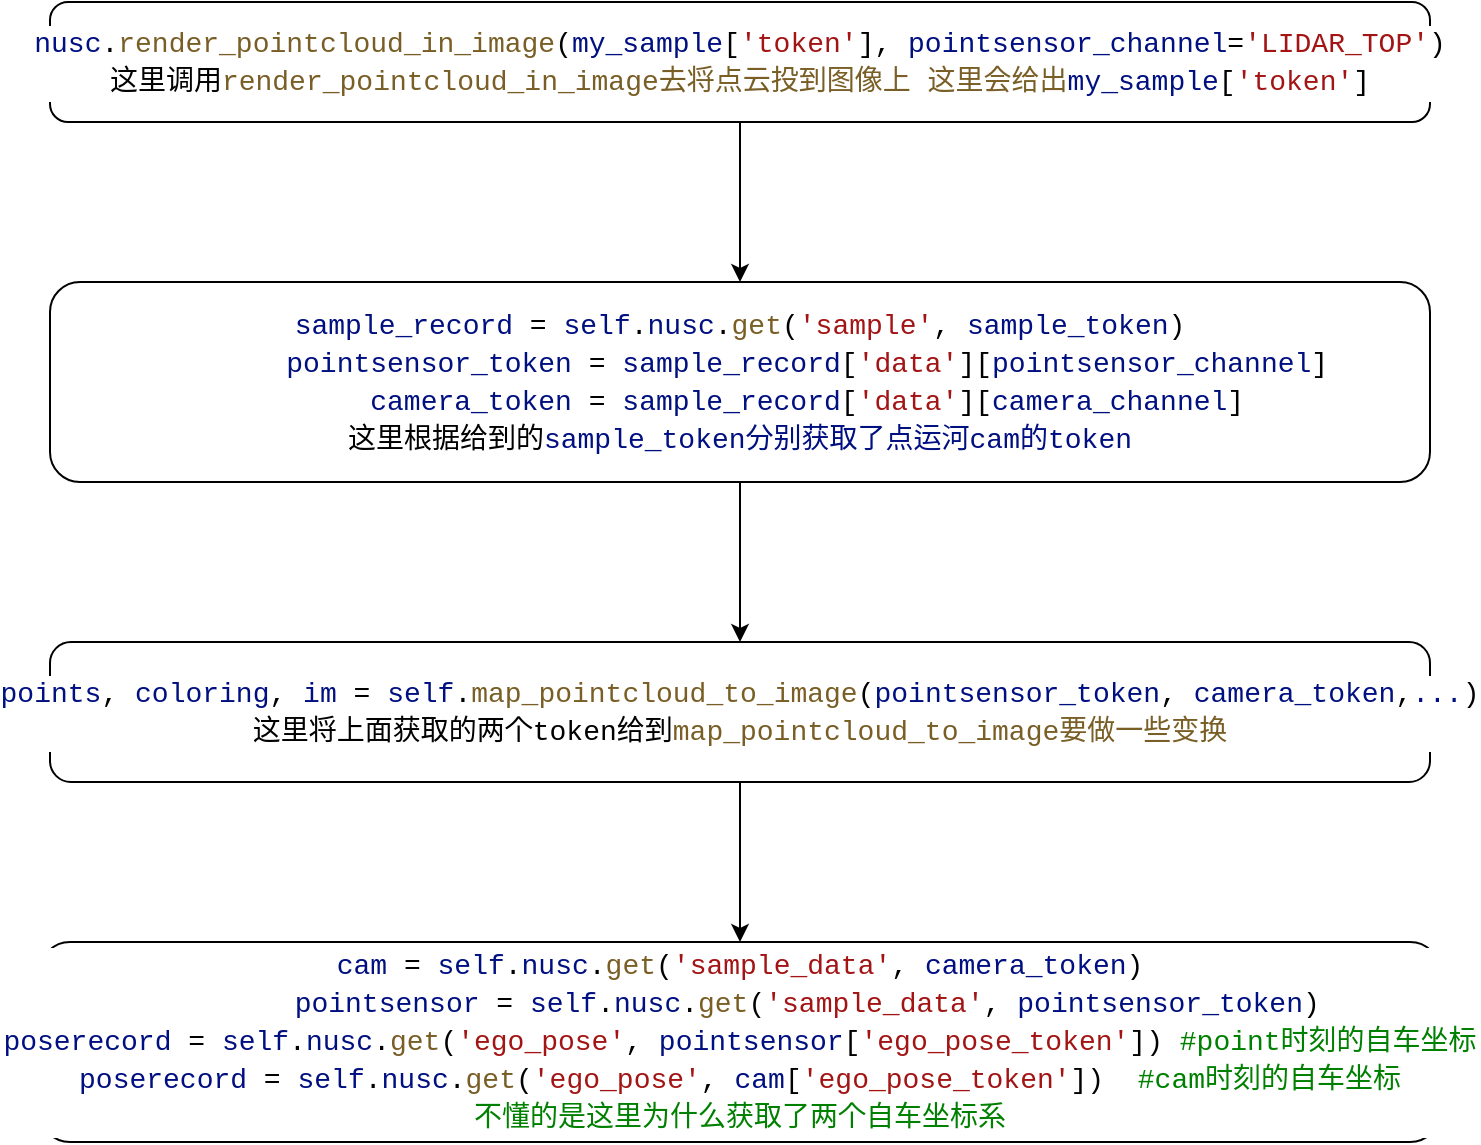 <mxfile version="26.0.6">
  <diagram name="第 1 页" id="C4PeSUEnsBu9ra1ATFRL">
    <mxGraphModel dx="936" dy="549" grid="1" gridSize="10" guides="1" tooltips="1" connect="1" arrows="1" fold="1" page="1" pageScale="1" pageWidth="827" pageHeight="1169" math="0" shadow="0">
      <root>
        <mxCell id="0" />
        <mxCell id="1" parent="0" />
        <mxCell id="nU_FtE8QE9kvttXBOMor-4" value="" style="edgeStyle=orthogonalEdgeStyle;rounded=0;orthogonalLoop=1;jettySize=auto;html=1;" edge="1" parent="1" source="nU_FtE8QE9kvttXBOMor-1" target="nU_FtE8QE9kvttXBOMor-3">
          <mxGeometry relative="1" as="geometry" />
        </mxCell>
        <mxCell id="nU_FtE8QE9kvttXBOMor-1" value="&lt;div style=&quot;background-color: rgb(255, 255, 255); font-family: Consolas, &amp;quot;Courier New&amp;quot;, monospace; font-size: 14px; line-height: 19px; white-space: pre;&quot;&gt;&lt;span style=&quot;color: rgb(0, 16, 128);&quot;&gt;nusc&lt;/span&gt;.&lt;span style=&quot;color: rgb(121, 94, 38);&quot;&gt;render_pointcloud_in_image&lt;/span&gt;(&lt;span style=&quot;color: rgb(0, 16, 128);&quot;&gt;my_sample&lt;/span&gt;[&lt;span style=&quot;color: rgb(163, 21, 21);&quot;&gt;&#39;token&#39;&lt;/span&gt;], &lt;span style=&quot;color: rgb(0, 16, 128);&quot;&gt;pointsensor_channel&lt;/span&gt;=&lt;span style=&quot;color: rgb(163, 21, 21);&quot;&gt;&#39;LIDAR_TOP&#39;&lt;/span&gt;)&lt;/div&gt;&lt;div style=&quot;background-color: rgb(255, 255, 255); font-family: Consolas, &amp;quot;Courier New&amp;quot;, monospace; font-size: 14px; line-height: 19px; white-space: pre;&quot;&gt;这里调用&lt;span style=&quot;color: rgb(121, 94, 38);&quot;&gt;render_pointcloud_in_image去将点云投到图像上 这里会给出&lt;/span&gt;&lt;span style=&quot;background-color: transparent; color: rgb(0, 16, 128);&quot;&gt;my_sample&lt;/span&gt;&lt;span style=&quot;color: light-dark(rgb(0, 0, 0), rgb(255, 255, 255));&quot;&gt;[&lt;/span&gt;&lt;span style=&quot;background-color: transparent; color: rgb(163, 21, 21);&quot;&gt;&#39;token&#39;&lt;/span&gt;&lt;span style=&quot;color: light-dark(rgb(0, 0, 0), rgb(255, 255, 255));&quot;&gt;]&lt;/span&gt;&lt;/div&gt;" style="rounded=1;whiteSpace=wrap;html=1;" vertex="1" parent="1">
          <mxGeometry x="30" y="280" width="690" height="60" as="geometry" />
        </mxCell>
        <mxCell id="nU_FtE8QE9kvttXBOMor-6" value="" style="edgeStyle=orthogonalEdgeStyle;rounded=0;orthogonalLoop=1;jettySize=auto;html=1;" edge="1" parent="1" source="nU_FtE8QE9kvttXBOMor-3" target="nU_FtE8QE9kvttXBOMor-5">
          <mxGeometry relative="1" as="geometry" />
        </mxCell>
        <mxCell id="nU_FtE8QE9kvttXBOMor-3" value="&lt;div style=&quot;background-color: rgb(255, 255, 255); font-family: Consolas, &amp;quot;Courier New&amp;quot;, monospace; font-size: 14px; line-height: 19px; white-space: pre;&quot;&gt;&lt;div style=&quot;line-height: 19px;&quot;&gt;&lt;div&gt;&lt;div style=&quot;line-height: 19px;&quot;&gt;&lt;span style=&quot;color: rgb(0, 16, 128);&quot;&gt;sample_record&lt;/span&gt; = &lt;span style=&quot;color: rgb(0, 16, 128);&quot;&gt;self&lt;/span&gt;.&lt;span style=&quot;color: rgb(0, 16, 128);&quot;&gt;nusc&lt;/span&gt;.&lt;span style=&quot;color: rgb(121, 94, 38);&quot;&gt;get&lt;/span&gt;(&lt;span style=&quot;color: rgb(163, 21, 21);&quot;&gt;&#39;sample&#39;&lt;/span&gt;, &lt;span style=&quot;color: rgb(0, 16, 128);&quot;&gt;sample_token&lt;/span&gt;)&lt;/div&gt;&lt;/div&gt;&lt;div&gt;&amp;nbsp; &amp;nbsp; &amp;nbsp; &amp;nbsp; &lt;span style=&quot;color: rgb(0, 16, 128);&quot;&gt;pointsensor_token&lt;/span&gt; = &lt;span style=&quot;color: rgb(0, 16, 128);&quot;&gt;sample_record&lt;/span&gt;[&lt;span style=&quot;color: rgb(163, 21, 21);&quot;&gt;&#39;data&#39;&lt;/span&gt;][&lt;span style=&quot;color: rgb(0, 16, 128);&quot;&gt;pointsensor_channel&lt;/span&gt;]&lt;/div&gt;&lt;div&gt;&amp;nbsp; &amp;nbsp; &amp;nbsp; &amp;nbsp; &lt;span style=&quot;color: rgb(0, 16, 128);&quot;&gt;camera_token&lt;/span&gt; = &lt;span style=&quot;color: rgb(0, 16, 128);&quot;&gt;sample_record&lt;/span&gt;[&lt;span style=&quot;color: rgb(163, 21, 21);&quot;&gt;&#39;data&#39;&lt;/span&gt;][&lt;span style=&quot;color: rgb(0, 16, 128);&quot;&gt;camera_channel&lt;/span&gt;]&lt;/div&gt;&lt;div&gt;这里根据给到的&lt;span style=&quot;color: rgb(0, 16, 128); background-color: light-dark(rgb(255, 255, 255), rgb(18, 18, 18));&quot;&gt;sample_token分别获取了点运河cam的token&lt;/span&gt;&lt;/div&gt;&lt;/div&gt;&lt;/div&gt;" style="rounded=1;whiteSpace=wrap;html=1;" vertex="1" parent="1">
          <mxGeometry x="30" y="420" width="690" height="100" as="geometry" />
        </mxCell>
        <mxCell id="nU_FtE8QE9kvttXBOMor-8" value="" style="edgeStyle=orthogonalEdgeStyle;rounded=0;orthogonalLoop=1;jettySize=auto;html=1;" edge="1" parent="1" source="nU_FtE8QE9kvttXBOMor-5" target="nU_FtE8QE9kvttXBOMor-7">
          <mxGeometry relative="1" as="geometry" />
        </mxCell>
        <mxCell id="nU_FtE8QE9kvttXBOMor-5" value="&lt;div style=&quot;background-color: rgb(255, 255, 255); font-family: Consolas, &amp;quot;Courier New&amp;quot;, monospace; font-size: 14px; line-height: 19px; white-space: pre;&quot;&gt;&lt;div style=&quot;line-height: 19px;&quot;&gt;&lt;div style=&quot;line-height: 19px;&quot;&gt;&lt;div style=&quot;line-height: 19px;&quot;&gt;&lt;div&gt;&lt;span style=&quot;color: #001080;&quot;&gt;points&lt;/span&gt;, &lt;span style=&quot;color: #001080;&quot;&gt;coloring&lt;/span&gt;, &lt;span style=&quot;color: #001080;&quot;&gt;im&lt;/span&gt; = &lt;span style=&quot;color: #001080;&quot;&gt;self&lt;/span&gt;.&lt;span style=&quot;color: #795e26;&quot;&gt;map_pointcloud_to_image&lt;/span&gt;(&lt;span style=&quot;color: #001080;&quot;&gt;pointsensor_token&lt;/span&gt;, &lt;span style=&quot;color: #001080;&quot;&gt;camera_token&lt;/span&gt;,&lt;font style=&quot;background-color: light-dark(rgb(255, 255, 255), rgb(18, 18, 18));&quot; color=&quot;#001080&quot;&gt;...&lt;/font&gt;&lt;span style=&quot;color: light-dark(rgb(0, 0, 0), rgb(255, 255, 255)); background-color: light-dark(rgb(255, 255, 255), rgb(18, 18, 18));&quot;&gt;)&lt;/span&gt;&lt;/div&gt;&lt;div&gt;这里将上面获取的两个token给到&lt;span style=&quot;color: rgb(121, 94, 38); background-color: light-dark(rgb(255, 255, 255), rgb(18, 18, 18));&quot;&gt;map_pointcloud_to_image要做一些变换&lt;/span&gt;&lt;/div&gt;&lt;/div&gt;&lt;/div&gt;&lt;/div&gt;&lt;/div&gt;" style="rounded=1;whiteSpace=wrap;html=1;" vertex="1" parent="1">
          <mxGeometry x="30" y="600" width="690" height="70" as="geometry" />
        </mxCell>
        <mxCell id="nU_FtE8QE9kvttXBOMor-7" value="&lt;div style=&quot;background-color: rgb(255, 255, 255); font-family: Consolas, &amp;quot;Courier New&amp;quot;, monospace; font-size: 14px; line-height: 19px; white-space: pre;&quot;&gt;&lt;div style=&quot;line-height: 19px;&quot;&gt;&lt;div style=&quot;line-height: 19px;&quot;&gt;&lt;div style=&quot;line-height: 19px;&quot;&gt;&lt;div style=&quot;line-height: 19px;&quot;&gt;&lt;div&gt;&lt;span style=&quot;color: rgb(0, 16, 128);&quot;&gt;cam&lt;/span&gt; = &lt;span style=&quot;color: rgb(0, 16, 128);&quot;&gt;self&lt;/span&gt;.&lt;span style=&quot;color: rgb(0, 16, 128);&quot;&gt;nusc&lt;/span&gt;.&lt;span style=&quot;color: rgb(121, 94, 38);&quot;&gt;get&lt;/span&gt;(&lt;span style=&quot;color: rgb(163, 21, 21);&quot;&gt;&#39;sample_data&#39;&lt;/span&gt;, &lt;span style=&quot;color: rgb(0, 16, 128);&quot;&gt;camera_token&lt;/span&gt;)&lt;/div&gt;&lt;div&gt;&amp;nbsp; &amp;nbsp; &amp;nbsp; &amp;nbsp; &lt;span style=&quot;color: rgb(0, 16, 128);&quot;&gt;pointsensor&lt;/span&gt; = &lt;span style=&quot;color: rgb(0, 16, 128);&quot;&gt;self&lt;/span&gt;.&lt;span style=&quot;color: rgb(0, 16, 128);&quot;&gt;nusc&lt;/span&gt;.&lt;span style=&quot;color: rgb(121, 94, 38);&quot;&gt;get&lt;/span&gt;(&lt;span style=&quot;color: rgb(163, 21, 21);&quot;&gt;&#39;sample_data&#39;&lt;/span&gt;, &lt;span style=&quot;color: rgb(0, 16, 128);&quot;&gt;pointsensor_token&lt;/span&gt;)&lt;/div&gt;&lt;div&gt;&lt;div style=&quot;line-height: 19px;&quot;&gt;&lt;span style=&quot;color: rgb(0, 16, 128);&quot;&gt;poserecord&lt;/span&gt; = &lt;span style=&quot;color: rgb(0, 16, 128);&quot;&gt;self&lt;/span&gt;.&lt;span style=&quot;color: rgb(0, 16, 128);&quot;&gt;nusc&lt;/span&gt;.&lt;span style=&quot;color: rgb(121, 94, 38);&quot;&gt;get&lt;/span&gt;(&lt;span style=&quot;color: rgb(163, 21, 21);&quot;&gt;&#39;ego_pose&#39;&lt;/span&gt;, &lt;span style=&quot;color: rgb(0, 16, 128);&quot;&gt;pointsensor&lt;/span&gt;[&lt;span style=&quot;color: rgb(163, 21, 21);&quot;&gt;&#39;ego_pose_token&#39;&lt;/span&gt;]) &lt;span style=&quot;color: rgb(0, 128, 0);&quot;&gt;#point时刻的自车坐标&lt;/span&gt;&lt;/div&gt;&lt;/div&gt;&lt;div&gt;&lt;div style=&quot;line-height: 19px;&quot;&gt;&lt;span style=&quot;color: rgb(0, 16, 128);&quot;&gt;poserecord&lt;/span&gt; = &lt;span style=&quot;color: rgb(0, 16, 128);&quot;&gt;self&lt;/span&gt;.&lt;span style=&quot;color: rgb(0, 16, 128);&quot;&gt;nusc&lt;/span&gt;.&lt;span style=&quot;color: rgb(121, 94, 38);&quot;&gt;get&lt;/span&gt;(&lt;span style=&quot;color: rgb(163, 21, 21);&quot;&gt;&#39;ego_pose&#39;&lt;/span&gt;, &lt;span style=&quot;color: rgb(0, 16, 128);&quot;&gt;cam&lt;/span&gt;[&lt;span style=&quot;color: rgb(163, 21, 21);&quot;&gt;&#39;ego_pose_token&#39;&lt;/span&gt;]) &amp;nbsp;&lt;span style=&quot;color: rgb(0, 128, 0);&quot;&gt;#cam时刻的自车坐标&lt;/span&gt;&lt;/div&gt;&lt;/div&gt;&lt;div style=&quot;line-height: 19px;&quot;&gt;&lt;span style=&quot;color: rgb(0, 128, 0);&quot;&gt;不懂的是这里为什么获取了两个自车坐标系&lt;/span&gt;&lt;/div&gt;&lt;/div&gt;&lt;/div&gt;&lt;/div&gt;&lt;/div&gt;&lt;/div&gt;" style="rounded=1;whiteSpace=wrap;html=1;" vertex="1" parent="1">
          <mxGeometry x="25" y="750" width="700" height="100" as="geometry" />
        </mxCell>
      </root>
    </mxGraphModel>
  </diagram>
</mxfile>
